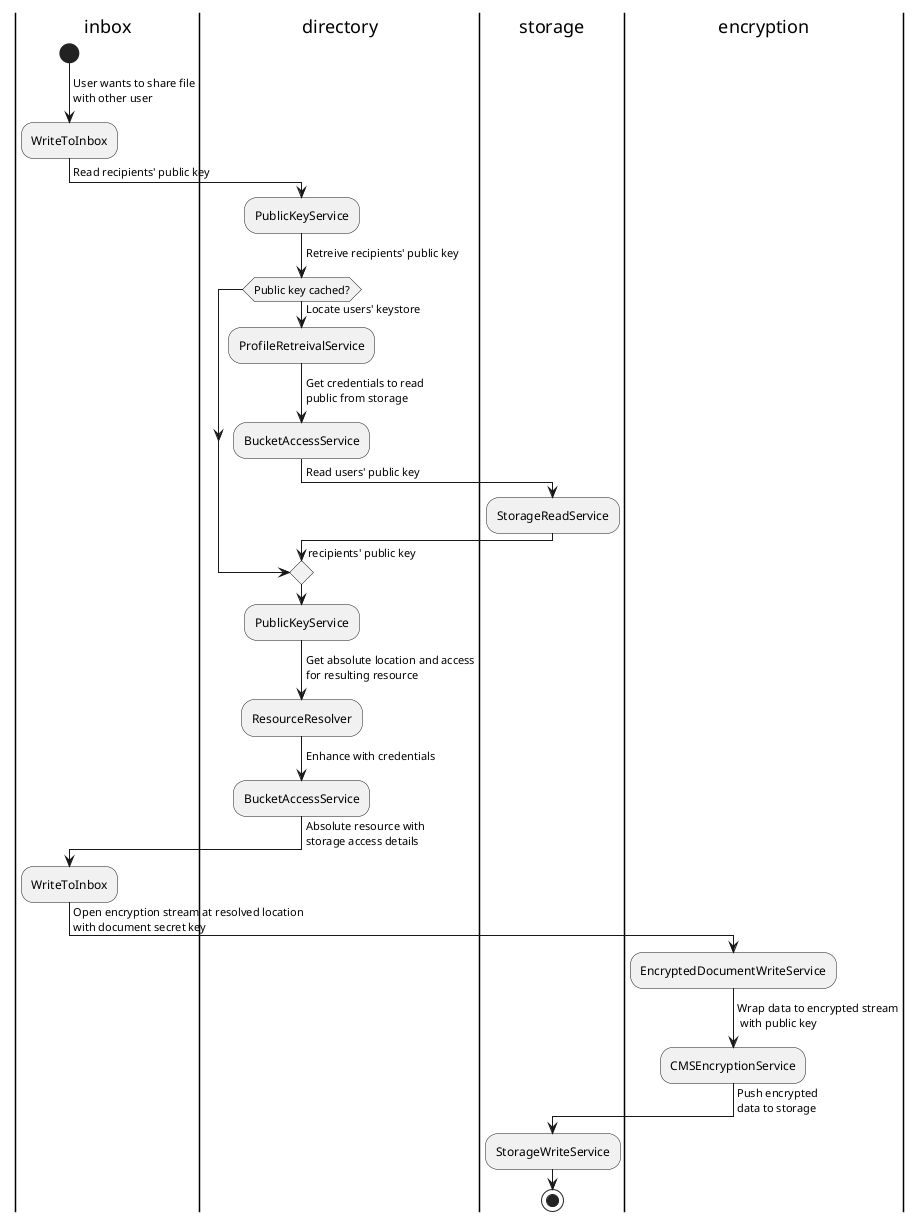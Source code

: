 @startuml

|inbox|
start
-> User wants to share file\nwith other user;
:WriteToInbox;
-> Read recipients' public key;
|directory|
:PublicKeyService;
-> Retreive recipients' public key;
if (Public key cached?) then
else (no)
|directory|
-> Locate users' keystore;
:ProfileRetreivalService;
-> Get credentials to read\npublic from storage;
:BucketAccessService;
-> Read users' public key;
|storage|
:StorageReadService;
-> recipients' public key;
endif
|directory|
:PublicKeyService;
-> Get absolute location and access\nfor resulting resource;
:ResourceResolver;
-> Enhance with credentials;
:BucketAccessService;
|inbox|
-> Absolute resource with\nstorage access details;
:WriteToInbox;
|encryption|
-> Open encryption stream at resolved location\nwith document secret key;
:EncryptedDocumentWriteService;
-> Wrap data to encrypted stream\n with public key;
:CMSEncryptionService;
|storage|
-> Push encrypted\ndata to storage;
:StorageWriteService;
stop

@enduml